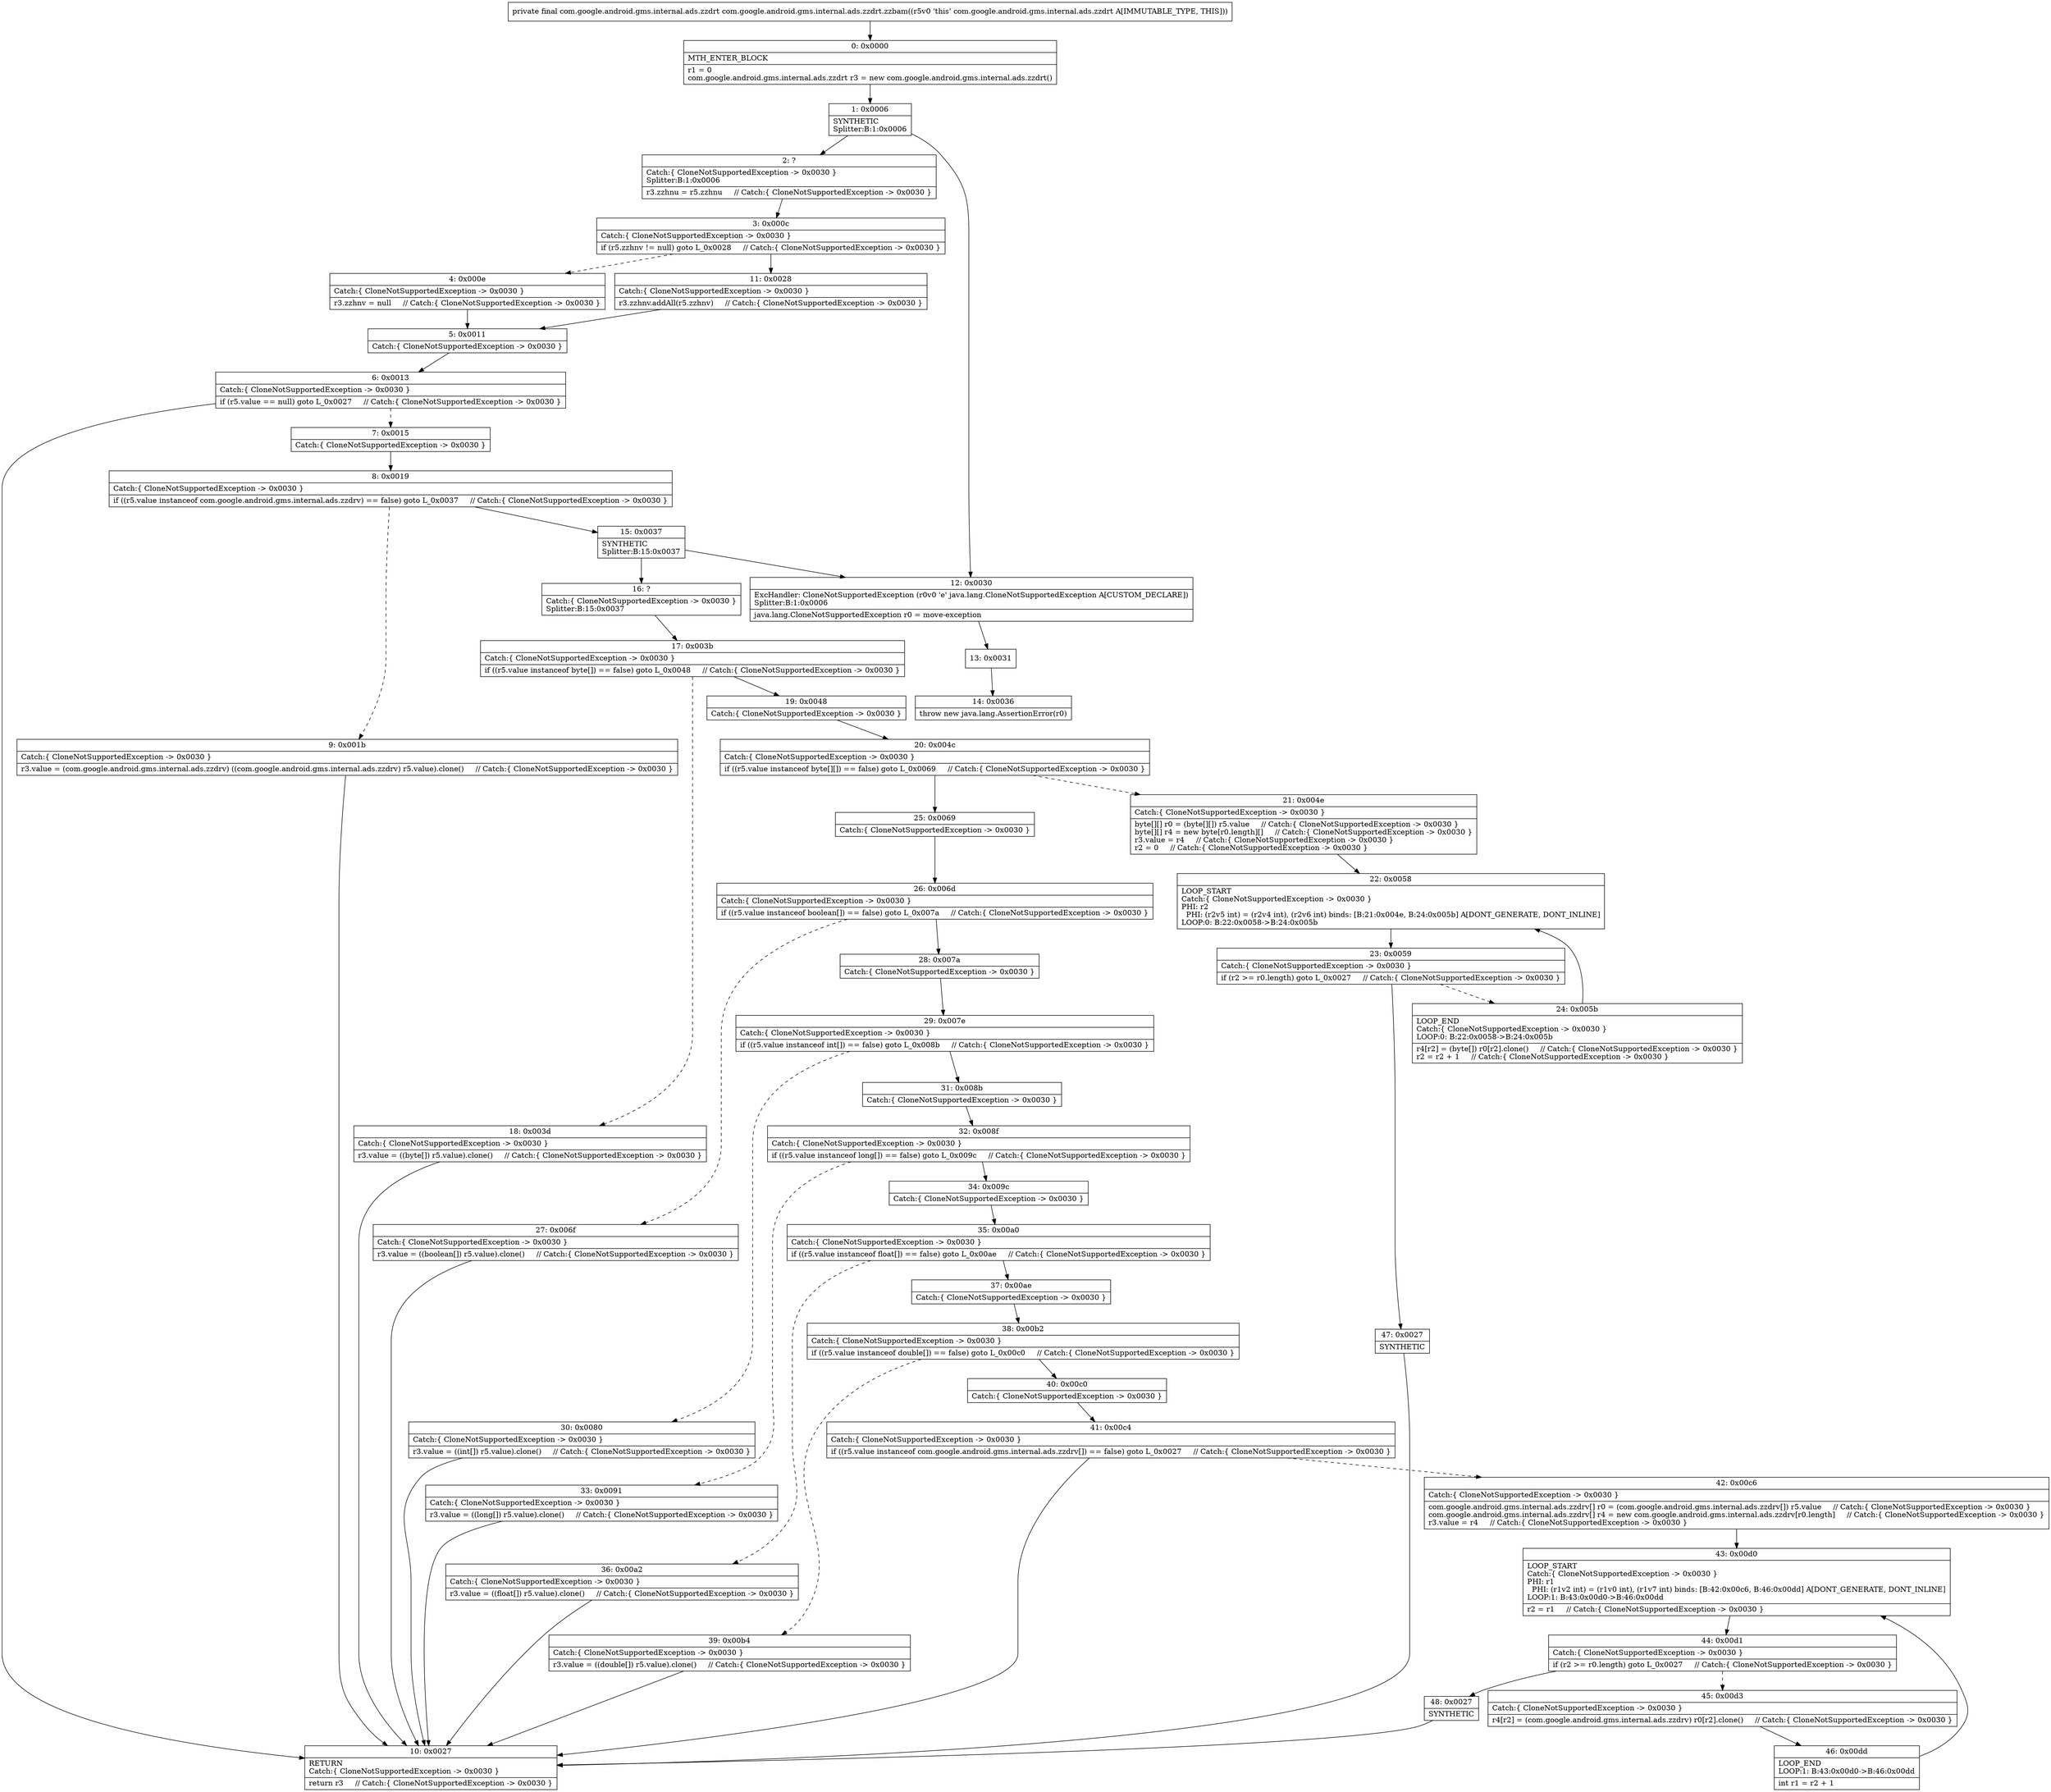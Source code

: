 digraph "CFG forcom.google.android.gms.internal.ads.zzdrt.zzbam()Lcom\/google\/android\/gms\/internal\/ads\/zzdrt;" {
Node_0 [shape=record,label="{0\:\ 0x0000|MTH_ENTER_BLOCK\l|r1 = 0\lcom.google.android.gms.internal.ads.zzdrt r3 = new com.google.android.gms.internal.ads.zzdrt()\l}"];
Node_1 [shape=record,label="{1\:\ 0x0006|SYNTHETIC\lSplitter:B:1:0x0006\l}"];
Node_2 [shape=record,label="{2\:\ ?|Catch:\{ CloneNotSupportedException \-\> 0x0030 \}\lSplitter:B:1:0x0006\l|r3.zzhnu = r5.zzhnu     \/\/ Catch:\{ CloneNotSupportedException \-\> 0x0030 \}\l}"];
Node_3 [shape=record,label="{3\:\ 0x000c|Catch:\{ CloneNotSupportedException \-\> 0x0030 \}\l|if (r5.zzhnv != null) goto L_0x0028     \/\/ Catch:\{ CloneNotSupportedException \-\> 0x0030 \}\l}"];
Node_4 [shape=record,label="{4\:\ 0x000e|Catch:\{ CloneNotSupportedException \-\> 0x0030 \}\l|r3.zzhnv = null     \/\/ Catch:\{ CloneNotSupportedException \-\> 0x0030 \}\l}"];
Node_5 [shape=record,label="{5\:\ 0x0011|Catch:\{ CloneNotSupportedException \-\> 0x0030 \}\l}"];
Node_6 [shape=record,label="{6\:\ 0x0013|Catch:\{ CloneNotSupportedException \-\> 0x0030 \}\l|if (r5.value == null) goto L_0x0027     \/\/ Catch:\{ CloneNotSupportedException \-\> 0x0030 \}\l}"];
Node_7 [shape=record,label="{7\:\ 0x0015|Catch:\{ CloneNotSupportedException \-\> 0x0030 \}\l}"];
Node_8 [shape=record,label="{8\:\ 0x0019|Catch:\{ CloneNotSupportedException \-\> 0x0030 \}\l|if ((r5.value instanceof com.google.android.gms.internal.ads.zzdrv) == false) goto L_0x0037     \/\/ Catch:\{ CloneNotSupportedException \-\> 0x0030 \}\l}"];
Node_9 [shape=record,label="{9\:\ 0x001b|Catch:\{ CloneNotSupportedException \-\> 0x0030 \}\l|r3.value = (com.google.android.gms.internal.ads.zzdrv) ((com.google.android.gms.internal.ads.zzdrv) r5.value).clone()     \/\/ Catch:\{ CloneNotSupportedException \-\> 0x0030 \}\l}"];
Node_10 [shape=record,label="{10\:\ 0x0027|RETURN\lCatch:\{ CloneNotSupportedException \-\> 0x0030 \}\l|return r3     \/\/ Catch:\{ CloneNotSupportedException \-\> 0x0030 \}\l}"];
Node_11 [shape=record,label="{11\:\ 0x0028|Catch:\{ CloneNotSupportedException \-\> 0x0030 \}\l|r3.zzhnv.addAll(r5.zzhnv)     \/\/ Catch:\{ CloneNotSupportedException \-\> 0x0030 \}\l}"];
Node_12 [shape=record,label="{12\:\ 0x0030|ExcHandler: CloneNotSupportedException (r0v0 'e' java.lang.CloneNotSupportedException A[CUSTOM_DECLARE])\lSplitter:B:1:0x0006\l|java.lang.CloneNotSupportedException r0 = move\-exception\l}"];
Node_13 [shape=record,label="{13\:\ 0x0031}"];
Node_14 [shape=record,label="{14\:\ 0x0036|throw new java.lang.AssertionError(r0)\l}"];
Node_15 [shape=record,label="{15\:\ 0x0037|SYNTHETIC\lSplitter:B:15:0x0037\l}"];
Node_16 [shape=record,label="{16\:\ ?|Catch:\{ CloneNotSupportedException \-\> 0x0030 \}\lSplitter:B:15:0x0037\l}"];
Node_17 [shape=record,label="{17\:\ 0x003b|Catch:\{ CloneNotSupportedException \-\> 0x0030 \}\l|if ((r5.value instanceof byte[]) == false) goto L_0x0048     \/\/ Catch:\{ CloneNotSupportedException \-\> 0x0030 \}\l}"];
Node_18 [shape=record,label="{18\:\ 0x003d|Catch:\{ CloneNotSupportedException \-\> 0x0030 \}\l|r3.value = ((byte[]) r5.value).clone()     \/\/ Catch:\{ CloneNotSupportedException \-\> 0x0030 \}\l}"];
Node_19 [shape=record,label="{19\:\ 0x0048|Catch:\{ CloneNotSupportedException \-\> 0x0030 \}\l}"];
Node_20 [shape=record,label="{20\:\ 0x004c|Catch:\{ CloneNotSupportedException \-\> 0x0030 \}\l|if ((r5.value instanceof byte[][]) == false) goto L_0x0069     \/\/ Catch:\{ CloneNotSupportedException \-\> 0x0030 \}\l}"];
Node_21 [shape=record,label="{21\:\ 0x004e|Catch:\{ CloneNotSupportedException \-\> 0x0030 \}\l|byte[][] r0 = (byte[][]) r5.value     \/\/ Catch:\{ CloneNotSupportedException \-\> 0x0030 \}\lbyte[][] r4 = new byte[r0.length][]     \/\/ Catch:\{ CloneNotSupportedException \-\> 0x0030 \}\lr3.value = r4     \/\/ Catch:\{ CloneNotSupportedException \-\> 0x0030 \}\lr2 = 0     \/\/ Catch:\{ CloneNotSupportedException \-\> 0x0030 \}\l}"];
Node_22 [shape=record,label="{22\:\ 0x0058|LOOP_START\lCatch:\{ CloneNotSupportedException \-\> 0x0030 \}\lPHI: r2 \l  PHI: (r2v5 int) = (r2v4 int), (r2v6 int) binds: [B:21:0x004e, B:24:0x005b] A[DONT_GENERATE, DONT_INLINE]\lLOOP:0: B:22:0x0058\-\>B:24:0x005b\l}"];
Node_23 [shape=record,label="{23\:\ 0x0059|Catch:\{ CloneNotSupportedException \-\> 0x0030 \}\l|if (r2 \>= r0.length) goto L_0x0027     \/\/ Catch:\{ CloneNotSupportedException \-\> 0x0030 \}\l}"];
Node_24 [shape=record,label="{24\:\ 0x005b|LOOP_END\lCatch:\{ CloneNotSupportedException \-\> 0x0030 \}\lLOOP:0: B:22:0x0058\-\>B:24:0x005b\l|r4[r2] = (byte[]) r0[r2].clone()     \/\/ Catch:\{ CloneNotSupportedException \-\> 0x0030 \}\lr2 = r2 + 1     \/\/ Catch:\{ CloneNotSupportedException \-\> 0x0030 \}\l}"];
Node_25 [shape=record,label="{25\:\ 0x0069|Catch:\{ CloneNotSupportedException \-\> 0x0030 \}\l}"];
Node_26 [shape=record,label="{26\:\ 0x006d|Catch:\{ CloneNotSupportedException \-\> 0x0030 \}\l|if ((r5.value instanceof boolean[]) == false) goto L_0x007a     \/\/ Catch:\{ CloneNotSupportedException \-\> 0x0030 \}\l}"];
Node_27 [shape=record,label="{27\:\ 0x006f|Catch:\{ CloneNotSupportedException \-\> 0x0030 \}\l|r3.value = ((boolean[]) r5.value).clone()     \/\/ Catch:\{ CloneNotSupportedException \-\> 0x0030 \}\l}"];
Node_28 [shape=record,label="{28\:\ 0x007a|Catch:\{ CloneNotSupportedException \-\> 0x0030 \}\l}"];
Node_29 [shape=record,label="{29\:\ 0x007e|Catch:\{ CloneNotSupportedException \-\> 0x0030 \}\l|if ((r5.value instanceof int[]) == false) goto L_0x008b     \/\/ Catch:\{ CloneNotSupportedException \-\> 0x0030 \}\l}"];
Node_30 [shape=record,label="{30\:\ 0x0080|Catch:\{ CloneNotSupportedException \-\> 0x0030 \}\l|r3.value = ((int[]) r5.value).clone()     \/\/ Catch:\{ CloneNotSupportedException \-\> 0x0030 \}\l}"];
Node_31 [shape=record,label="{31\:\ 0x008b|Catch:\{ CloneNotSupportedException \-\> 0x0030 \}\l}"];
Node_32 [shape=record,label="{32\:\ 0x008f|Catch:\{ CloneNotSupportedException \-\> 0x0030 \}\l|if ((r5.value instanceof long[]) == false) goto L_0x009c     \/\/ Catch:\{ CloneNotSupportedException \-\> 0x0030 \}\l}"];
Node_33 [shape=record,label="{33\:\ 0x0091|Catch:\{ CloneNotSupportedException \-\> 0x0030 \}\l|r3.value = ((long[]) r5.value).clone()     \/\/ Catch:\{ CloneNotSupportedException \-\> 0x0030 \}\l}"];
Node_34 [shape=record,label="{34\:\ 0x009c|Catch:\{ CloneNotSupportedException \-\> 0x0030 \}\l}"];
Node_35 [shape=record,label="{35\:\ 0x00a0|Catch:\{ CloneNotSupportedException \-\> 0x0030 \}\l|if ((r5.value instanceof float[]) == false) goto L_0x00ae     \/\/ Catch:\{ CloneNotSupportedException \-\> 0x0030 \}\l}"];
Node_36 [shape=record,label="{36\:\ 0x00a2|Catch:\{ CloneNotSupportedException \-\> 0x0030 \}\l|r3.value = ((float[]) r5.value).clone()     \/\/ Catch:\{ CloneNotSupportedException \-\> 0x0030 \}\l}"];
Node_37 [shape=record,label="{37\:\ 0x00ae|Catch:\{ CloneNotSupportedException \-\> 0x0030 \}\l}"];
Node_38 [shape=record,label="{38\:\ 0x00b2|Catch:\{ CloneNotSupportedException \-\> 0x0030 \}\l|if ((r5.value instanceof double[]) == false) goto L_0x00c0     \/\/ Catch:\{ CloneNotSupportedException \-\> 0x0030 \}\l}"];
Node_39 [shape=record,label="{39\:\ 0x00b4|Catch:\{ CloneNotSupportedException \-\> 0x0030 \}\l|r3.value = ((double[]) r5.value).clone()     \/\/ Catch:\{ CloneNotSupportedException \-\> 0x0030 \}\l}"];
Node_40 [shape=record,label="{40\:\ 0x00c0|Catch:\{ CloneNotSupportedException \-\> 0x0030 \}\l}"];
Node_41 [shape=record,label="{41\:\ 0x00c4|Catch:\{ CloneNotSupportedException \-\> 0x0030 \}\l|if ((r5.value instanceof com.google.android.gms.internal.ads.zzdrv[]) == false) goto L_0x0027     \/\/ Catch:\{ CloneNotSupportedException \-\> 0x0030 \}\l}"];
Node_42 [shape=record,label="{42\:\ 0x00c6|Catch:\{ CloneNotSupportedException \-\> 0x0030 \}\l|com.google.android.gms.internal.ads.zzdrv[] r0 = (com.google.android.gms.internal.ads.zzdrv[]) r5.value     \/\/ Catch:\{ CloneNotSupportedException \-\> 0x0030 \}\lcom.google.android.gms.internal.ads.zzdrv[] r4 = new com.google.android.gms.internal.ads.zzdrv[r0.length]     \/\/ Catch:\{ CloneNotSupportedException \-\> 0x0030 \}\lr3.value = r4     \/\/ Catch:\{ CloneNotSupportedException \-\> 0x0030 \}\l}"];
Node_43 [shape=record,label="{43\:\ 0x00d0|LOOP_START\lCatch:\{ CloneNotSupportedException \-\> 0x0030 \}\lPHI: r1 \l  PHI: (r1v2 int) = (r1v0 int), (r1v7 int) binds: [B:42:0x00c6, B:46:0x00dd] A[DONT_GENERATE, DONT_INLINE]\lLOOP:1: B:43:0x00d0\-\>B:46:0x00dd\l|r2 = r1     \/\/ Catch:\{ CloneNotSupportedException \-\> 0x0030 \}\l}"];
Node_44 [shape=record,label="{44\:\ 0x00d1|Catch:\{ CloneNotSupportedException \-\> 0x0030 \}\l|if (r2 \>= r0.length) goto L_0x0027     \/\/ Catch:\{ CloneNotSupportedException \-\> 0x0030 \}\l}"];
Node_45 [shape=record,label="{45\:\ 0x00d3|Catch:\{ CloneNotSupportedException \-\> 0x0030 \}\l|r4[r2] = (com.google.android.gms.internal.ads.zzdrv) r0[r2].clone()     \/\/ Catch:\{ CloneNotSupportedException \-\> 0x0030 \}\l}"];
Node_46 [shape=record,label="{46\:\ 0x00dd|LOOP_END\lLOOP:1: B:43:0x00d0\-\>B:46:0x00dd\l|int r1 = r2 + 1\l}"];
Node_47 [shape=record,label="{47\:\ 0x0027|SYNTHETIC\l}"];
Node_48 [shape=record,label="{48\:\ 0x0027|SYNTHETIC\l}"];
MethodNode[shape=record,label="{private final com.google.android.gms.internal.ads.zzdrt com.google.android.gms.internal.ads.zzdrt.zzbam((r5v0 'this' com.google.android.gms.internal.ads.zzdrt A[IMMUTABLE_TYPE, THIS])) }"];
MethodNode -> Node_0;
Node_0 -> Node_1;
Node_1 -> Node_2;
Node_1 -> Node_12;
Node_2 -> Node_3;
Node_3 -> Node_4[style=dashed];
Node_3 -> Node_11;
Node_4 -> Node_5;
Node_5 -> Node_6;
Node_6 -> Node_7[style=dashed];
Node_6 -> Node_10;
Node_7 -> Node_8;
Node_8 -> Node_9[style=dashed];
Node_8 -> Node_15;
Node_9 -> Node_10;
Node_11 -> Node_5;
Node_12 -> Node_13;
Node_13 -> Node_14;
Node_15 -> Node_16;
Node_15 -> Node_12;
Node_16 -> Node_17;
Node_17 -> Node_18[style=dashed];
Node_17 -> Node_19;
Node_18 -> Node_10;
Node_19 -> Node_20;
Node_20 -> Node_21[style=dashed];
Node_20 -> Node_25;
Node_21 -> Node_22;
Node_22 -> Node_23;
Node_23 -> Node_24[style=dashed];
Node_23 -> Node_47;
Node_24 -> Node_22;
Node_25 -> Node_26;
Node_26 -> Node_27[style=dashed];
Node_26 -> Node_28;
Node_27 -> Node_10;
Node_28 -> Node_29;
Node_29 -> Node_30[style=dashed];
Node_29 -> Node_31;
Node_30 -> Node_10;
Node_31 -> Node_32;
Node_32 -> Node_33[style=dashed];
Node_32 -> Node_34;
Node_33 -> Node_10;
Node_34 -> Node_35;
Node_35 -> Node_36[style=dashed];
Node_35 -> Node_37;
Node_36 -> Node_10;
Node_37 -> Node_38;
Node_38 -> Node_39[style=dashed];
Node_38 -> Node_40;
Node_39 -> Node_10;
Node_40 -> Node_41;
Node_41 -> Node_10;
Node_41 -> Node_42[style=dashed];
Node_42 -> Node_43;
Node_43 -> Node_44;
Node_44 -> Node_45[style=dashed];
Node_44 -> Node_48;
Node_45 -> Node_46;
Node_46 -> Node_43;
Node_47 -> Node_10;
Node_48 -> Node_10;
}

